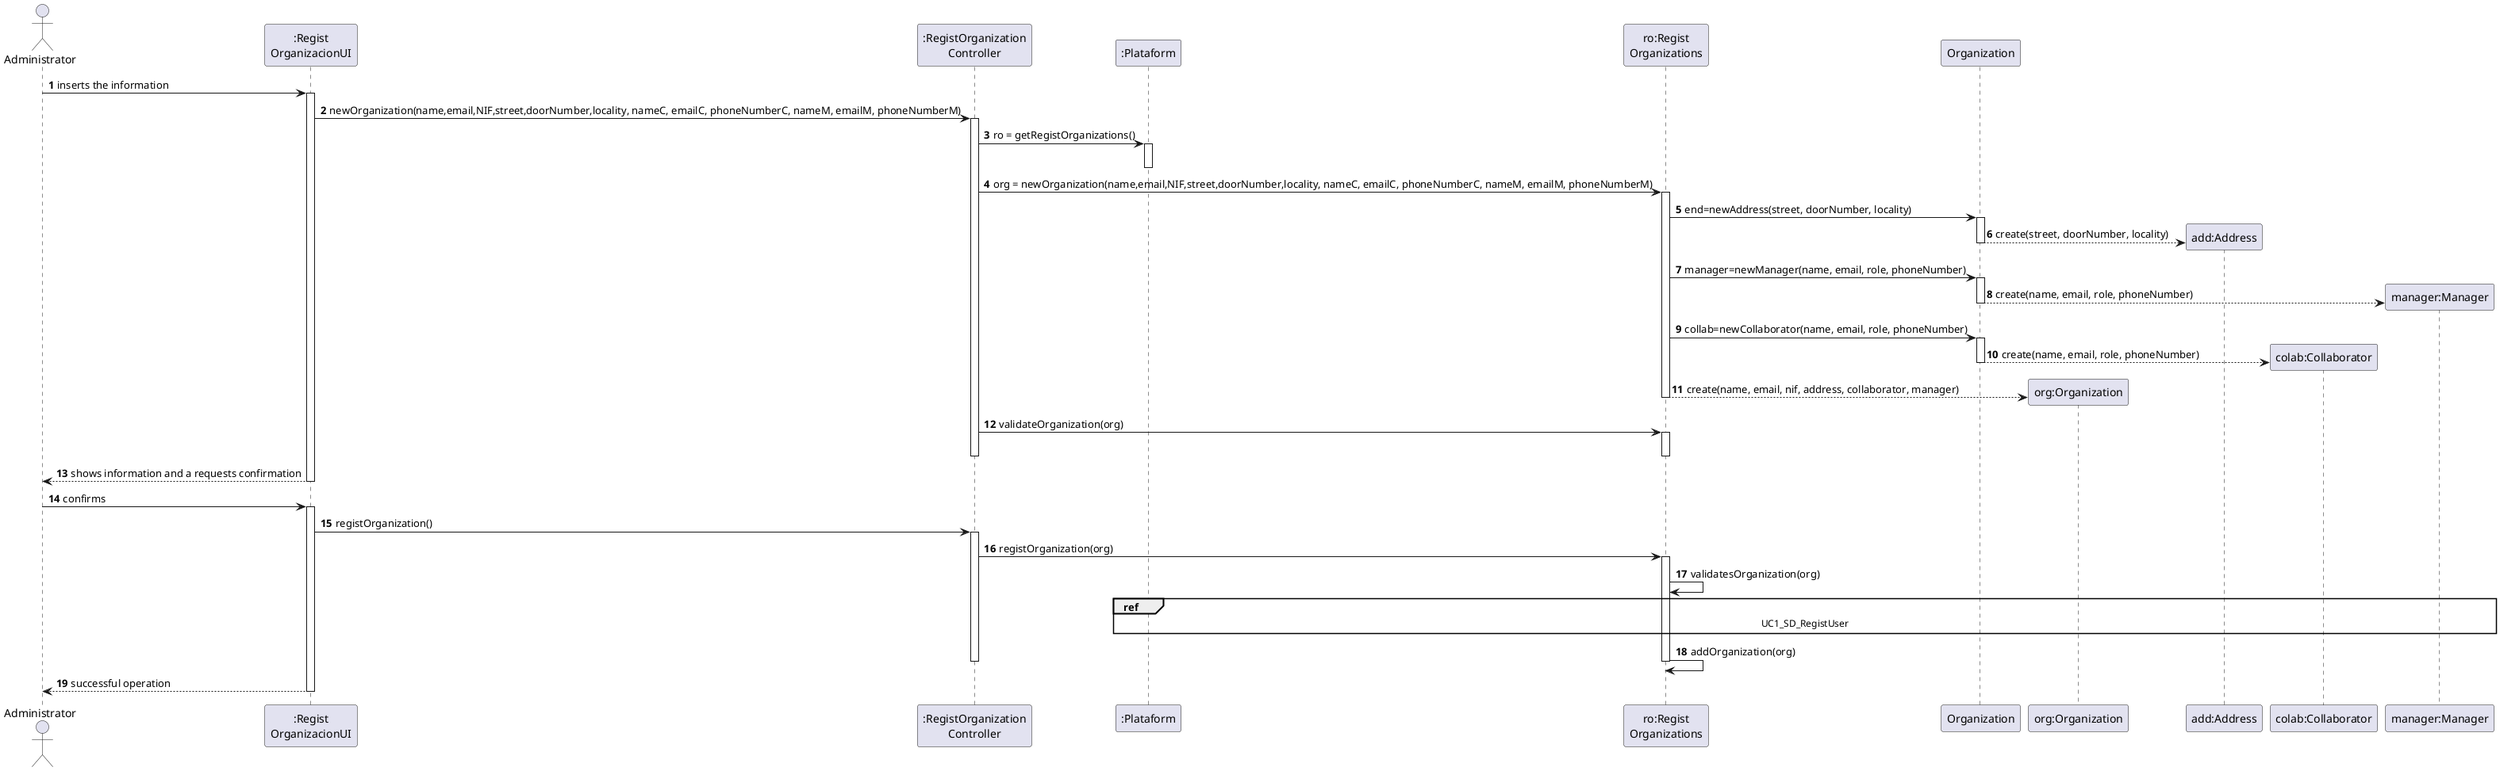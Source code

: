 @startuml
autonumber

actor "Administrator" as ADM
participant ":Regist\nOrganizacionUI" as UI
participant ":RegistOrganization\nController" as CTRL
participant ":Plataform" as PLAT
participant "ro:Regist\nOrganizations" as ORGS
participant "Organization" as _ORG
participant "org:Organization" as ORG
participant "add:Address" as ADD
participant "colab:Collaborator" as COLAB
participant "manager:Manager" as MNGR


ADM -> UI : inserts the information
activate UI

UI -> CTRL : newOrganization(name,email,NIF,street,doorNumber,locality, nameC, emailC, phoneNumberC, nameM, emailM, phoneNumberM)
activate CTRL

CTRL -> PLAT: ro = getRegistOrganizations()
activate PLAT
deactivate PLAT

CTRL -> ORGS: org = newOrganization(name,email,NIF,street,doorNumber,locality, nameC, emailC, phoneNumberC, nameM, emailM, phoneNumberM)
activate ORGS

ORGS -> _ORG: end=newAddress(street, doorNumber, locality)
activate _ORG
_ORG --> ADD ** : create(street, doorNumber, locality)
deactivate _ORG

ORGS -> _ORG: manager=newManager(name, email, role, phoneNumber)
activate _ORG
_ORG --> MNGR ** : create(name, email, role, phoneNumber)
deactivate _ORG

ORGS -> _ORG: collab=newCollaborator(name, email, role, phoneNumber)
activate _ORG
_ORG --> COLAB ** : create(name, email, role, phoneNumber)
deactivate _ORG

ORGS --> ORG ** : create(name, email, nif, address, collaborator, manager)
deactivate ORGS

CTRL -> ORGS : validateOrganization(org)
activate ORGS
deactivate ORGS

deactivate CTRL
UI --> ADM : shows information and a requests confirmation
deactivate UI

ADM -> UI : confirms
activate UI

UI -> CTRL: registOrganization()
activate CTRL
CTRL -> ORGS: registOrganization(org)
activate ORGS

ORGS -> ORGS: validatesOrganization(org)

ref over ORGS, COLAB, MNGR, PLAT
  UC1_SD_RegistUser
end ref

ORGS -> ORGS: addOrganization(org)
deactivate ORGS

deactivate CTRL
UI --> ADM : successful operation
deactivate UI

deactivate ADM
@enduml
